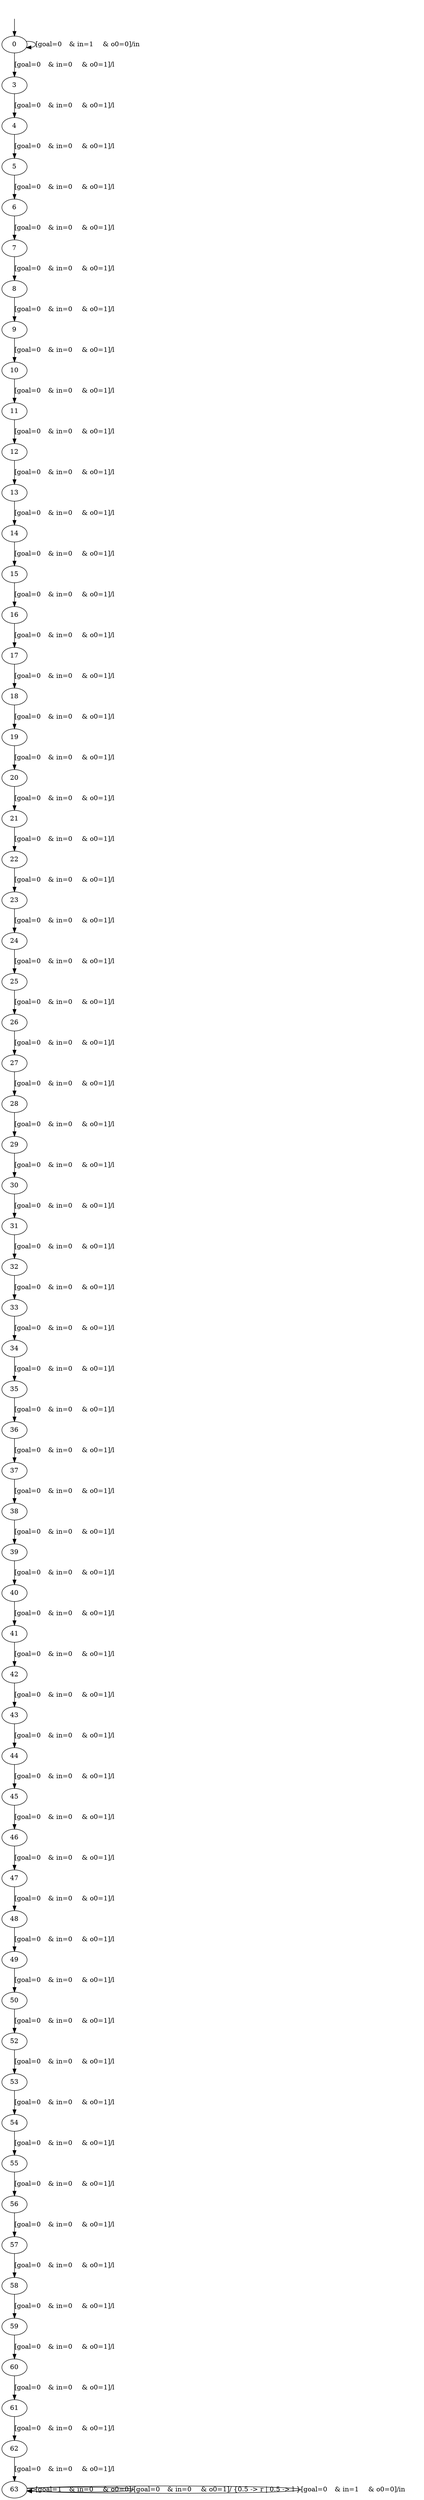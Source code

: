 digraph {
63;
62;
61;
60;
59;
28;
27;
26;
25;
24;
23;
22;
21;
20;
19;
18;
17;
16;
15;
14;
13;
0;
3;
4;
5;
6;
7;
8;
9;
10;
11;
12;
29;
30;
31;
32;
33;
34;
35;
36;
37;
38;
39;
40;
41;
42;
43;
44;
45;
46;
47;
48;
49;
50;
52;
53;
54;
55;
56;
57;
58;
__init [label="", style=invis, width=0];
__init -> 0;
63 -> 63 [label="[goal=1	& in=0	& o0=0]/"];
63 -> 63 [label="[goal=0	& in=0	& o0=1]/ {0.5 -> r | 0.5 -> l }"];
63 -> 63 [label="[goal=0	& in=1	& o0=0]/in"];
62 -> 63 [label="[goal=0	& in=0	& o0=1]/l"];
61 -> 62 [label="[goal=0	& in=0	& o0=1]/l"];
60 -> 61 [label="[goal=0	& in=0	& o0=1]/l"];
59 -> 60 [label="[goal=0	& in=0	& o0=1]/l"];
28 -> 29 [label="[goal=0	& in=0	& o0=1]/l"];
27 -> 28 [label="[goal=0	& in=0	& o0=1]/l"];
26 -> 27 [label="[goal=0	& in=0	& o0=1]/l"];
25 -> 26 [label="[goal=0	& in=0	& o0=1]/l"];
24 -> 25 [label="[goal=0	& in=0	& o0=1]/l"];
23 -> 24 [label="[goal=0	& in=0	& o0=1]/l"];
22 -> 23 [label="[goal=0	& in=0	& o0=1]/l"];
21 -> 22 [label="[goal=0	& in=0	& o0=1]/l"];
20 -> 21 [label="[goal=0	& in=0	& o0=1]/l"];
19 -> 20 [label="[goal=0	& in=0	& o0=1]/l"];
18 -> 19 [label="[goal=0	& in=0	& o0=1]/l"];
17 -> 18 [label="[goal=0	& in=0	& o0=1]/l"];
16 -> 17 [label="[goal=0	& in=0	& o0=1]/l"];
15 -> 16 [label="[goal=0	& in=0	& o0=1]/l"];
14 -> 15 [label="[goal=0	& in=0	& o0=1]/l"];
13 -> 14 [label="[goal=0	& in=0	& o0=1]/l"];
0 -> 3 [label="[goal=0	& in=0	& o0=1]/l"];
0 -> 0 [label="[goal=0	& in=1	& o0=0]/in"];
3 -> 4 [label="[goal=0	& in=0	& o0=1]/l"];
4 -> 5 [label="[goal=0	& in=0	& o0=1]/l"];
5 -> 6 [label="[goal=0	& in=0	& o0=1]/l"];
6 -> 7 [label="[goal=0	& in=0	& o0=1]/l"];
7 -> 8 [label="[goal=0	& in=0	& o0=1]/l"];
8 -> 9 [label="[goal=0	& in=0	& o0=1]/l"];
9 -> 10 [label="[goal=0	& in=0	& o0=1]/l"];
10 -> 11 [label="[goal=0	& in=0	& o0=1]/l"];
11 -> 12 [label="[goal=0	& in=0	& o0=1]/l"];
12 -> 13 [label="[goal=0	& in=0	& o0=1]/l"];
29 -> 30 [label="[goal=0	& in=0	& o0=1]/l"];
30 -> 31 [label="[goal=0	& in=0	& o0=1]/l"];
31 -> 32 [label="[goal=0	& in=0	& o0=1]/l"];
32 -> 33 [label="[goal=0	& in=0	& o0=1]/l"];
33 -> 34 [label="[goal=0	& in=0	& o0=1]/l"];
34 -> 35 [label="[goal=0	& in=0	& o0=1]/l"];
35 -> 36 [label="[goal=0	& in=0	& o0=1]/l"];
36 -> 37 [label="[goal=0	& in=0	& o0=1]/l"];
37 -> 38 [label="[goal=0	& in=0	& o0=1]/l"];
38 -> 39 [label="[goal=0	& in=0	& o0=1]/l"];
39 -> 40 [label="[goal=0	& in=0	& o0=1]/l"];
40 -> 41 [label="[goal=0	& in=0	& o0=1]/l"];
41 -> 42 [label="[goal=0	& in=0	& o0=1]/l"];
42 -> 43 [label="[goal=0	& in=0	& o0=1]/l"];
43 -> 44 [label="[goal=0	& in=0	& o0=1]/l"];
44 -> 45 [label="[goal=0	& in=0	& o0=1]/l"];
45 -> 46 [label="[goal=0	& in=0	& o0=1]/l"];
46 -> 47 [label="[goal=0	& in=0	& o0=1]/l"];
47 -> 48 [label="[goal=0	& in=0	& o0=1]/l"];
48 -> 49 [label="[goal=0	& in=0	& o0=1]/l"];
49 -> 50 [label="[goal=0	& in=0	& o0=1]/l"];
50 -> 52 [label="[goal=0	& in=0	& o0=1]/l"];
52 -> 53 [label="[goal=0	& in=0	& o0=1]/l"];
53 -> 54 [label="[goal=0	& in=0	& o0=1]/l"];
54 -> 55 [label="[goal=0	& in=0	& o0=1]/l"];
55 -> 56 [label="[goal=0	& in=0	& o0=1]/l"];
56 -> 57 [label="[goal=0	& in=0	& o0=1]/l"];
57 -> 58 [label="[goal=0	& in=0	& o0=1]/l"];
58 -> 59 [label="[goal=0	& in=0	& o0=1]/l"];
}